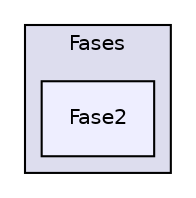 digraph "J:/SENAC/LogiKid/make/src/Fases/Fase2" {
  compound=true
  node [ fontsize="10", fontname="Helvetica"];
  edge [ labelfontsize="10", labelfontname="Helvetica"];
  subgraph clusterdir_bbd3fdad8725debd944cceed78b07011 {
    graph [ bgcolor="#ddddee", pencolor="black", label="Fases" fontname="Helvetica", fontsize="10", URL="dir_bbd3fdad8725debd944cceed78b07011.html"]
  dir_115f136b378aad0b1ce1c73dff6f0f4b [shape=box, label="Fase2", style="filled", fillcolor="#eeeeff", pencolor="black", URL="dir_115f136b378aad0b1ce1c73dff6f0f4b.html"];
  }
}
